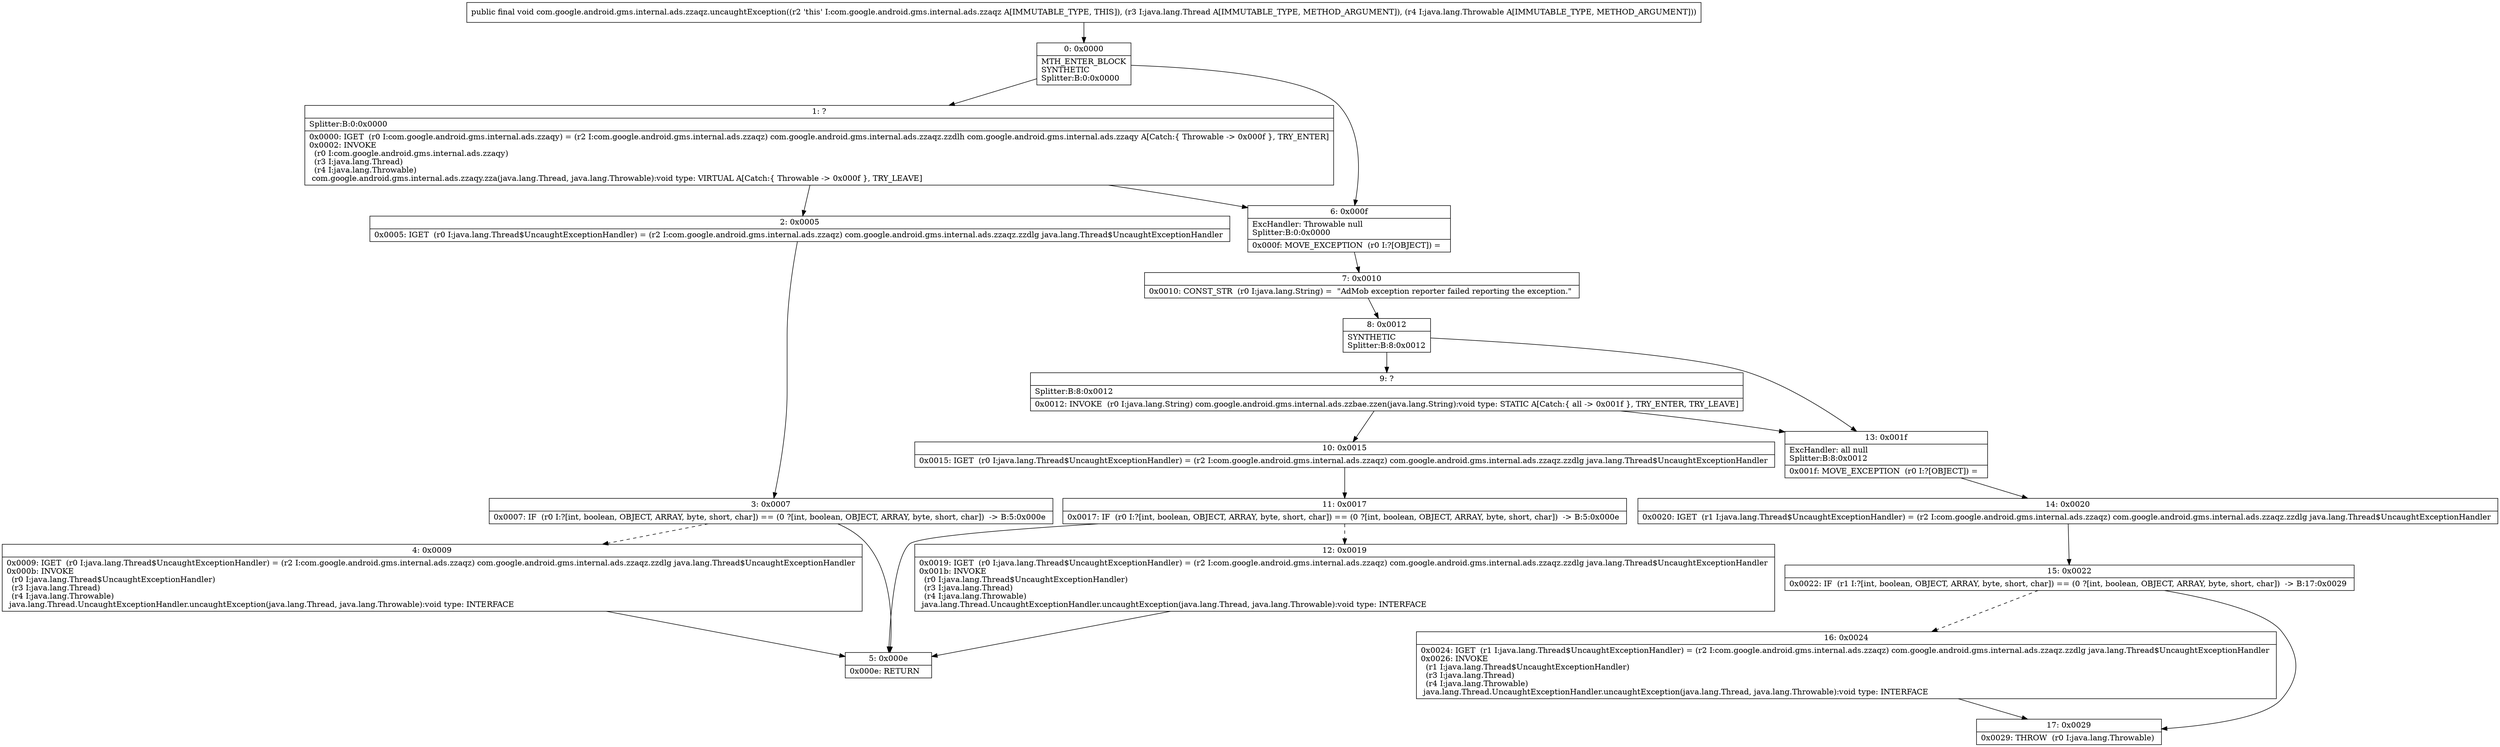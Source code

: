 digraph "CFG forcom.google.android.gms.internal.ads.zzaqz.uncaughtException(Ljava\/lang\/Thread;Ljava\/lang\/Throwable;)V" {
Node_0 [shape=record,label="{0\:\ 0x0000|MTH_ENTER_BLOCK\lSYNTHETIC\lSplitter:B:0:0x0000\l}"];
Node_1 [shape=record,label="{1\:\ ?|Splitter:B:0:0x0000\l|0x0000: IGET  (r0 I:com.google.android.gms.internal.ads.zzaqy) = (r2 I:com.google.android.gms.internal.ads.zzaqz) com.google.android.gms.internal.ads.zzaqz.zzdlh com.google.android.gms.internal.ads.zzaqy A[Catch:\{ Throwable \-\> 0x000f \}, TRY_ENTER]\l0x0002: INVOKE  \l  (r0 I:com.google.android.gms.internal.ads.zzaqy)\l  (r3 I:java.lang.Thread)\l  (r4 I:java.lang.Throwable)\l com.google.android.gms.internal.ads.zzaqy.zza(java.lang.Thread, java.lang.Throwable):void type: VIRTUAL A[Catch:\{ Throwable \-\> 0x000f \}, TRY_LEAVE]\l}"];
Node_2 [shape=record,label="{2\:\ 0x0005|0x0005: IGET  (r0 I:java.lang.Thread$UncaughtExceptionHandler) = (r2 I:com.google.android.gms.internal.ads.zzaqz) com.google.android.gms.internal.ads.zzaqz.zzdlg java.lang.Thread$UncaughtExceptionHandler \l}"];
Node_3 [shape=record,label="{3\:\ 0x0007|0x0007: IF  (r0 I:?[int, boolean, OBJECT, ARRAY, byte, short, char]) == (0 ?[int, boolean, OBJECT, ARRAY, byte, short, char])  \-\> B:5:0x000e \l}"];
Node_4 [shape=record,label="{4\:\ 0x0009|0x0009: IGET  (r0 I:java.lang.Thread$UncaughtExceptionHandler) = (r2 I:com.google.android.gms.internal.ads.zzaqz) com.google.android.gms.internal.ads.zzaqz.zzdlg java.lang.Thread$UncaughtExceptionHandler \l0x000b: INVOKE  \l  (r0 I:java.lang.Thread$UncaughtExceptionHandler)\l  (r3 I:java.lang.Thread)\l  (r4 I:java.lang.Throwable)\l java.lang.Thread.UncaughtExceptionHandler.uncaughtException(java.lang.Thread, java.lang.Throwable):void type: INTERFACE \l}"];
Node_5 [shape=record,label="{5\:\ 0x000e|0x000e: RETURN   \l}"];
Node_6 [shape=record,label="{6\:\ 0x000f|ExcHandler: Throwable null\lSplitter:B:0:0x0000\l|0x000f: MOVE_EXCEPTION  (r0 I:?[OBJECT]) =  \l}"];
Node_7 [shape=record,label="{7\:\ 0x0010|0x0010: CONST_STR  (r0 I:java.lang.String) =  \"AdMob exception reporter failed reporting the exception.\" \l}"];
Node_8 [shape=record,label="{8\:\ 0x0012|SYNTHETIC\lSplitter:B:8:0x0012\l}"];
Node_9 [shape=record,label="{9\:\ ?|Splitter:B:8:0x0012\l|0x0012: INVOKE  (r0 I:java.lang.String) com.google.android.gms.internal.ads.zzbae.zzen(java.lang.String):void type: STATIC A[Catch:\{ all \-\> 0x001f \}, TRY_ENTER, TRY_LEAVE]\l}"];
Node_10 [shape=record,label="{10\:\ 0x0015|0x0015: IGET  (r0 I:java.lang.Thread$UncaughtExceptionHandler) = (r2 I:com.google.android.gms.internal.ads.zzaqz) com.google.android.gms.internal.ads.zzaqz.zzdlg java.lang.Thread$UncaughtExceptionHandler \l}"];
Node_11 [shape=record,label="{11\:\ 0x0017|0x0017: IF  (r0 I:?[int, boolean, OBJECT, ARRAY, byte, short, char]) == (0 ?[int, boolean, OBJECT, ARRAY, byte, short, char])  \-\> B:5:0x000e \l}"];
Node_12 [shape=record,label="{12\:\ 0x0019|0x0019: IGET  (r0 I:java.lang.Thread$UncaughtExceptionHandler) = (r2 I:com.google.android.gms.internal.ads.zzaqz) com.google.android.gms.internal.ads.zzaqz.zzdlg java.lang.Thread$UncaughtExceptionHandler \l0x001b: INVOKE  \l  (r0 I:java.lang.Thread$UncaughtExceptionHandler)\l  (r3 I:java.lang.Thread)\l  (r4 I:java.lang.Throwable)\l java.lang.Thread.UncaughtExceptionHandler.uncaughtException(java.lang.Thread, java.lang.Throwable):void type: INTERFACE \l}"];
Node_13 [shape=record,label="{13\:\ 0x001f|ExcHandler: all null\lSplitter:B:8:0x0012\l|0x001f: MOVE_EXCEPTION  (r0 I:?[OBJECT]) =  \l}"];
Node_14 [shape=record,label="{14\:\ 0x0020|0x0020: IGET  (r1 I:java.lang.Thread$UncaughtExceptionHandler) = (r2 I:com.google.android.gms.internal.ads.zzaqz) com.google.android.gms.internal.ads.zzaqz.zzdlg java.lang.Thread$UncaughtExceptionHandler \l}"];
Node_15 [shape=record,label="{15\:\ 0x0022|0x0022: IF  (r1 I:?[int, boolean, OBJECT, ARRAY, byte, short, char]) == (0 ?[int, boolean, OBJECT, ARRAY, byte, short, char])  \-\> B:17:0x0029 \l}"];
Node_16 [shape=record,label="{16\:\ 0x0024|0x0024: IGET  (r1 I:java.lang.Thread$UncaughtExceptionHandler) = (r2 I:com.google.android.gms.internal.ads.zzaqz) com.google.android.gms.internal.ads.zzaqz.zzdlg java.lang.Thread$UncaughtExceptionHandler \l0x0026: INVOKE  \l  (r1 I:java.lang.Thread$UncaughtExceptionHandler)\l  (r3 I:java.lang.Thread)\l  (r4 I:java.lang.Throwable)\l java.lang.Thread.UncaughtExceptionHandler.uncaughtException(java.lang.Thread, java.lang.Throwable):void type: INTERFACE \l}"];
Node_17 [shape=record,label="{17\:\ 0x0029|0x0029: THROW  (r0 I:java.lang.Throwable) \l}"];
MethodNode[shape=record,label="{public final void com.google.android.gms.internal.ads.zzaqz.uncaughtException((r2 'this' I:com.google.android.gms.internal.ads.zzaqz A[IMMUTABLE_TYPE, THIS]), (r3 I:java.lang.Thread A[IMMUTABLE_TYPE, METHOD_ARGUMENT]), (r4 I:java.lang.Throwable A[IMMUTABLE_TYPE, METHOD_ARGUMENT])) }"];
MethodNode -> Node_0;
Node_0 -> Node_1;
Node_0 -> Node_6;
Node_1 -> Node_2;
Node_1 -> Node_6;
Node_2 -> Node_3;
Node_3 -> Node_4[style=dashed];
Node_3 -> Node_5;
Node_4 -> Node_5;
Node_6 -> Node_7;
Node_7 -> Node_8;
Node_8 -> Node_9;
Node_8 -> Node_13;
Node_9 -> Node_10;
Node_9 -> Node_13;
Node_10 -> Node_11;
Node_11 -> Node_5;
Node_11 -> Node_12[style=dashed];
Node_12 -> Node_5;
Node_13 -> Node_14;
Node_14 -> Node_15;
Node_15 -> Node_16[style=dashed];
Node_15 -> Node_17;
Node_16 -> Node_17;
}

